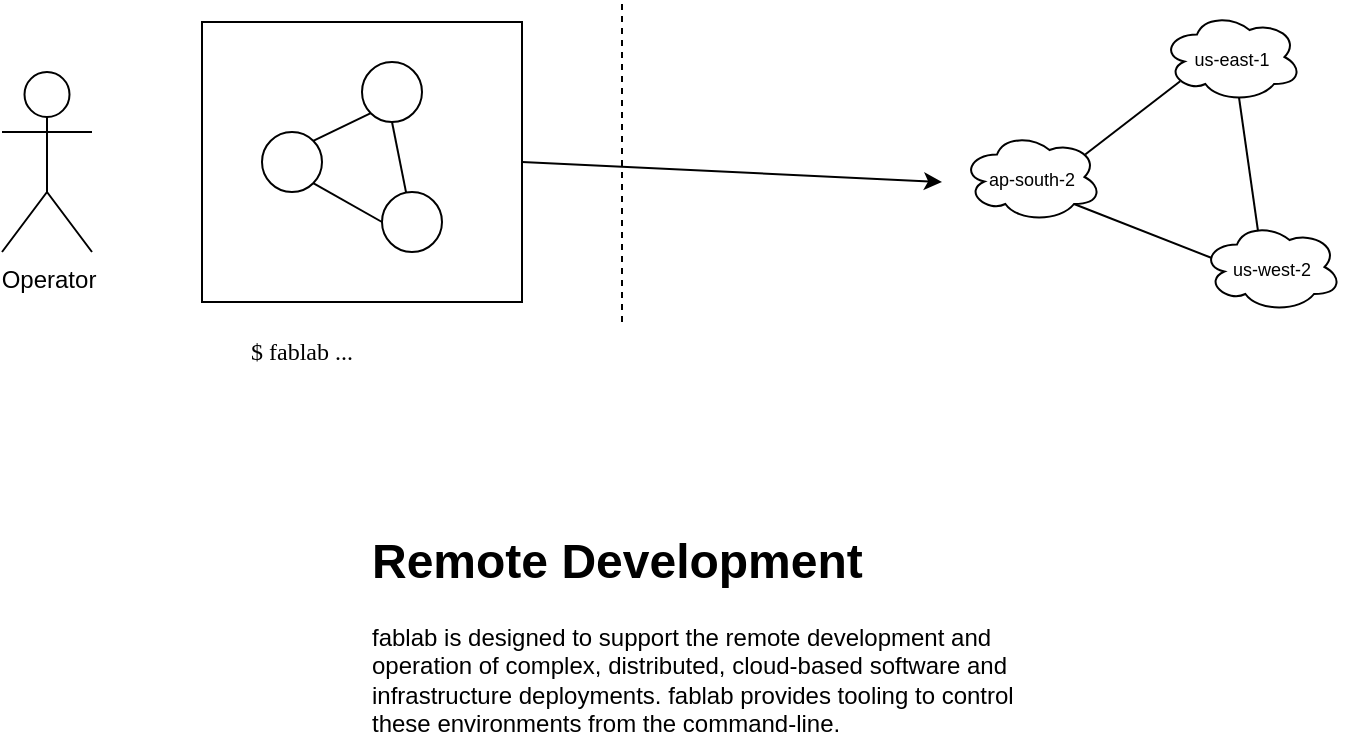 <mxfile version="13.0.1" type="device"><diagram id="KXkkV9B8q3uqfVLMOjS5" name="Page-1"><mxGraphModel dx="1102" dy="1023" grid="1" gridSize="10" guides="1" tooltips="1" connect="1" arrows="1" fold="1" page="1" pageScale="1" pageWidth="800" pageHeight="450" math="0" shadow="0"><root><mxCell id="0"/><mxCell id="1" parent="0"/><mxCell id="1deCelIfa6eUBW9n5wun-1" value="" style="endArrow=none;dashed=1;html=1;" parent="1" edge="1"><mxGeometry width="50" height="50" relative="1" as="geometry"><mxPoint x="360" y="200" as="sourcePoint"/><mxPoint x="360" y="40" as="targetPoint"/></mxGeometry></mxCell><mxCell id="1deCelIfa6eUBW9n5wun-3" value="" style="rounded=0;whiteSpace=wrap;html=1;fillColor=none;" parent="1" vertex="1"><mxGeometry x="150" y="50" width="160" height="140" as="geometry"/></mxCell><mxCell id="1deCelIfa6eUBW9n5wun-4" value="" style="ellipse;whiteSpace=wrap;html=1;aspect=fixed;fillColor=none;" parent="1" vertex="1"><mxGeometry x="230" y="70" width="30" height="30" as="geometry"/></mxCell><mxCell id="1deCelIfa6eUBW9n5wun-5" value="" style="ellipse;whiteSpace=wrap;html=1;aspect=fixed;fillColor=none;" parent="1" vertex="1"><mxGeometry x="180" y="105" width="30" height="30" as="geometry"/></mxCell><mxCell id="1deCelIfa6eUBW9n5wun-6" value="" style="ellipse;whiteSpace=wrap;html=1;aspect=fixed;fillColor=none;" parent="1" vertex="1"><mxGeometry x="240" y="135" width="30" height="30" as="geometry"/></mxCell><mxCell id="1deCelIfa6eUBW9n5wun-7" value="" style="endArrow=none;html=1;entryX=0;entryY=1;entryDx=0;entryDy=0;exitX=1;exitY=0;exitDx=0;exitDy=0;" parent="1" source="1deCelIfa6eUBW9n5wun-5" target="1deCelIfa6eUBW9n5wun-4" edge="1"><mxGeometry width="50" height="50" relative="1" as="geometry"><mxPoint x="190" y="240" as="sourcePoint"/><mxPoint x="240" y="190" as="targetPoint"/></mxGeometry></mxCell><mxCell id="1deCelIfa6eUBW9n5wun-8" value="" style="endArrow=none;html=1;entryX=1;entryY=1;entryDx=0;entryDy=0;exitX=0;exitY=0.5;exitDx=0;exitDy=0;" parent="1" source="1deCelIfa6eUBW9n5wun-6" target="1deCelIfa6eUBW9n5wun-5" edge="1"><mxGeometry width="50" height="50" relative="1" as="geometry"><mxPoint x="200" y="330" as="sourcePoint"/><mxPoint x="250" y="280" as="targetPoint"/></mxGeometry></mxCell><mxCell id="1deCelIfa6eUBW9n5wun-9" value="" style="endArrow=none;html=1;entryX=0.5;entryY=1;entryDx=0;entryDy=0;" parent="1" source="1deCelIfa6eUBW9n5wun-6" target="1deCelIfa6eUBW9n5wun-4" edge="1"><mxGeometry width="50" height="50" relative="1" as="geometry"><mxPoint x="230" y="300" as="sourcePoint"/><mxPoint x="280" y="250" as="targetPoint"/></mxGeometry></mxCell><mxCell id="1deCelIfa6eUBW9n5wun-10" value="Operator" style="shape=umlActor;verticalLabelPosition=bottom;labelBackgroundColor=#ffffff;verticalAlign=top;html=1;outlineConnect=0;fillColor=none;" parent="1" vertex="1"><mxGeometry x="50" y="75" width="45" height="90" as="geometry"/></mxCell><mxCell id="1deCelIfa6eUBW9n5wun-14" value="$ fablab ..." style="text;html=1;strokeColor=none;fillColor=none;align=center;verticalAlign=middle;whiteSpace=wrap;rounded=0;fontFamily=Consolas;" parent="1" vertex="1"><mxGeometry x="150" y="205" width="100" height="20" as="geometry"/></mxCell><mxCell id="1deCelIfa6eUBW9n5wun-15" value="&lt;font style=&quot;font-size: 9px&quot;&gt;us-east-1&lt;/font&gt;" style="ellipse;shape=cloud;whiteSpace=wrap;html=1;fillColor=none;" parent="1" vertex="1"><mxGeometry x="630" y="45" width="70" height="45" as="geometry"/></mxCell><mxCell id="1deCelIfa6eUBW9n5wun-16" value="&lt;font style=&quot;font-size: 9px&quot;&gt;ap-south-2&lt;/font&gt;" style="ellipse;shape=cloud;whiteSpace=wrap;html=1;fillColor=none;" parent="1" vertex="1"><mxGeometry x="530" y="105" width="70" height="45" as="geometry"/></mxCell><mxCell id="1deCelIfa6eUBW9n5wun-17" value="&lt;font style=&quot;font-size: 9px&quot;&gt;us-west-2&lt;/font&gt;" style="ellipse;shape=cloud;whiteSpace=wrap;html=1;fillColor=none;" parent="1" vertex="1"><mxGeometry x="650" y="150" width="70" height="45" as="geometry"/></mxCell><mxCell id="1deCelIfa6eUBW9n5wun-18" value="" style="endArrow=none;html=1;entryX=0.13;entryY=0.77;entryDx=0;entryDy=0;entryPerimeter=0;exitX=0.88;exitY=0.25;exitDx=0;exitDy=0;exitPerimeter=0;" parent="1" source="1deCelIfa6eUBW9n5wun-16" target="1deCelIfa6eUBW9n5wun-15" edge="1"><mxGeometry width="50" height="50" relative="1" as="geometry"><mxPoint x="560" y="280" as="sourcePoint"/><mxPoint x="610" y="230" as="targetPoint"/></mxGeometry></mxCell><mxCell id="1deCelIfa6eUBW9n5wun-20" value="" style="endArrow=none;html=1;strokeColor=#000000;entryX=0.55;entryY=0.95;entryDx=0;entryDy=0;entryPerimeter=0;exitX=0.4;exitY=0.1;exitDx=0;exitDy=0;exitPerimeter=0;" parent="1" source="1deCelIfa6eUBW9n5wun-17" target="1deCelIfa6eUBW9n5wun-15" edge="1"><mxGeometry width="50" height="50" relative="1" as="geometry"><mxPoint x="480" y="310" as="sourcePoint"/><mxPoint x="530" y="260" as="targetPoint"/></mxGeometry></mxCell><mxCell id="1deCelIfa6eUBW9n5wun-21" value="" style="endArrow=none;html=1;strokeColor=#000000;entryX=0.8;entryY=0.8;entryDx=0;entryDy=0;entryPerimeter=0;exitX=0.07;exitY=0.4;exitDx=0;exitDy=0;exitPerimeter=0;" parent="1" source="1deCelIfa6eUBW9n5wun-17" target="1deCelIfa6eUBW9n5wun-16" edge="1"><mxGeometry width="50" height="50" relative="1" as="geometry"><mxPoint x="380" y="370" as="sourcePoint"/><mxPoint x="430" y="320" as="targetPoint"/></mxGeometry></mxCell><mxCell id="1deCelIfa6eUBW9n5wun-22" value="&lt;h1&gt;Remote Development&lt;/h1&gt;&lt;p&gt;fablab is designed to support the remote development and operation of complex, distributed, cloud-based software and infrastructure deployments. fablab provides tooling to control these environments from the command-line.&lt;/p&gt;" style="text;html=1;strokeColor=none;fillColor=none;spacing=5;spacingTop=-20;whiteSpace=wrap;overflow=hidden;rounded=0;" parent="1" vertex="1"><mxGeometry x="230" y="300" width="360" height="110" as="geometry"/></mxCell><mxCell id="WhBjkVhjguwy2inv_nhu-1" value="" style="endArrow=classic;html=1;exitX=1;exitY=0.5;exitDx=0;exitDy=0;" edge="1" parent="1" source="1deCelIfa6eUBW9n5wun-3"><mxGeometry width="50" height="50" relative="1" as="geometry"><mxPoint x="430" y="180" as="sourcePoint"/><mxPoint x="520" y="130" as="targetPoint"/></mxGeometry></mxCell></root></mxGraphModel></diagram></mxfile>